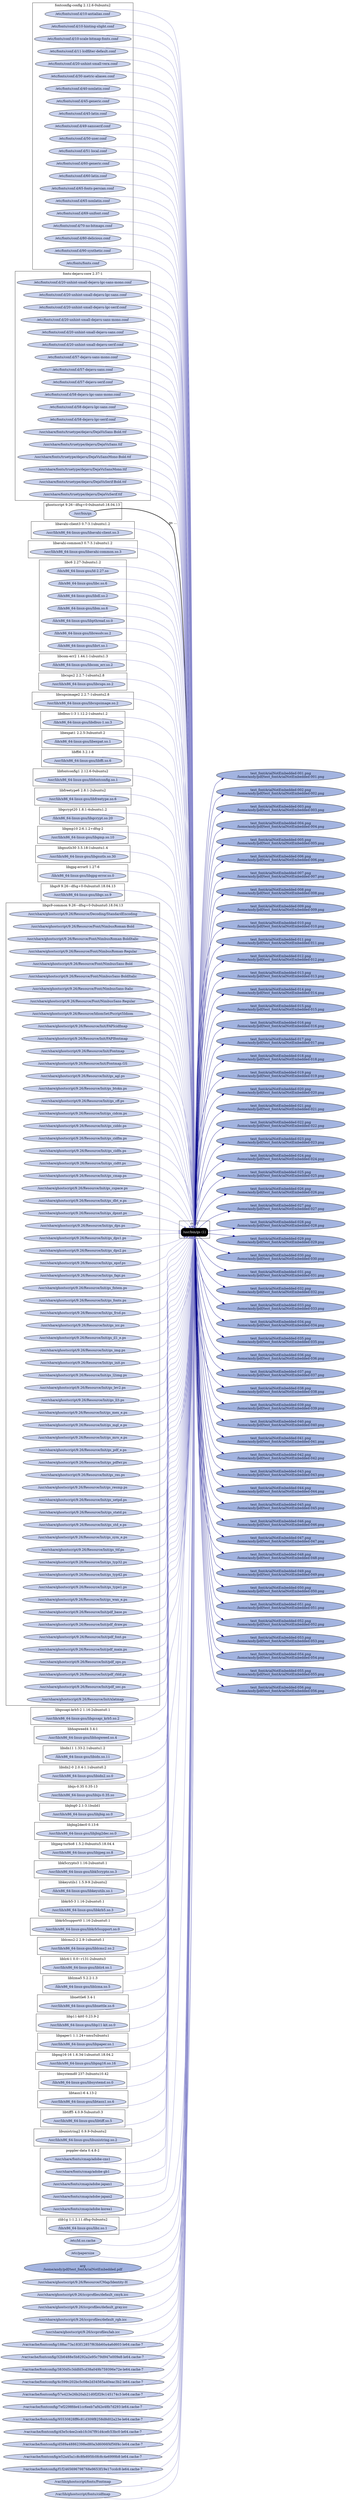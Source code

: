 digraph G {
    rankdir=LR;

    /* programs */
    node [shape=box fontcolor=white fillcolor=black style="filled,rounded"];
    subgraph cluster_run0 {
        label="run0";
        prog0 [label="/usr/bin/gs (1)"];
    }

    node [shape=ellipse fontcolor="#131C39" fillcolor="#C9D2ED"];

    /* system packages */
    subgraph cluster_pkg0 {
        label="fontconfig-config 2.12.6-0ubuntu2";
        "/etc/fonts/conf.d/10-antialias.conf";
        "/etc/fonts/conf.d/10-hinting-slight.conf";
        "/etc/fonts/conf.d/10-scale-bitmap-fonts.conf";
        "/etc/fonts/conf.d/11-lcdfilter-default.conf";
        "/etc/fonts/conf.d/20-unhint-small-vera.conf";
        "/etc/fonts/conf.d/30-metric-aliases.conf";
        "/etc/fonts/conf.d/40-nonlatin.conf";
        "/etc/fonts/conf.d/45-generic.conf";
        "/etc/fonts/conf.d/45-latin.conf";
        "/etc/fonts/conf.d/49-sansserif.conf";
        "/etc/fonts/conf.d/50-user.conf";
        "/etc/fonts/conf.d/51-local.conf";
        "/etc/fonts/conf.d/60-generic.conf";
        "/etc/fonts/conf.d/60-latin.conf";
        "/etc/fonts/conf.d/65-fonts-persian.conf";
        "/etc/fonts/conf.d/65-nonlatin.conf";
        "/etc/fonts/conf.d/69-unifont.conf";
        "/etc/fonts/conf.d/70-no-bitmaps.conf";
        "/etc/fonts/conf.d/80-delicious.conf";
        "/etc/fonts/conf.d/90-synthetic.conf";
        "/etc/fonts/fonts.conf";
    }
    subgraph cluster_pkg1 {
        label="fonts-dejavu-core 2.37-1";
        "/etc/fonts/conf.d/20-unhint-small-dejavu-lgc-sans-mono.conf";
        "/etc/fonts/conf.d/20-unhint-small-dejavu-lgc-sans.conf";
        "/etc/fonts/conf.d/20-unhint-small-dejavu-lgc-serif.conf";
        "/etc/fonts/conf.d/20-unhint-small-dejavu-sans-mono.conf";
        "/etc/fonts/conf.d/20-unhint-small-dejavu-sans.conf";
        "/etc/fonts/conf.d/20-unhint-small-dejavu-serif.conf";
        "/etc/fonts/conf.d/57-dejavu-sans-mono.conf";
        "/etc/fonts/conf.d/57-dejavu-sans.conf";
        "/etc/fonts/conf.d/57-dejavu-serif.conf";
        "/etc/fonts/conf.d/58-dejavu-lgc-sans-mono.conf";
        "/etc/fonts/conf.d/58-dejavu-lgc-sans.conf";
        "/etc/fonts/conf.d/58-dejavu-lgc-serif.conf";
        "/usr/share/fonts/truetype/dejavu/DejaVuSans-Bold.ttf";
        "/usr/share/fonts/truetype/dejavu/DejaVuSans.ttf";
        "/usr/share/fonts/truetype/dejavu/DejaVuSansMono-Bold.ttf";
        "/usr/share/fonts/truetype/dejavu/DejaVuSansMono.ttf";
        "/usr/share/fonts/truetype/dejavu/DejaVuSerif-Bold.ttf";
        "/usr/share/fonts/truetype/dejavu/DejaVuSerif.ttf";
    }
    subgraph cluster_pkg2 {
        label="ghostscript 9.26~dfsg+0-0ubuntu0.18.04.13";
        "/usr/bin/gs";
    }
    subgraph cluster_pkg3 {
        label="libavahi-client3 0.7-3.1ubuntu1.2";
        "/usr/lib/x86_64-linux-gnu/libavahi-client.so.3";
    }
    subgraph cluster_pkg4 {
        label="libavahi-common3 0.7-3.1ubuntu1.2";
        "/usr/lib/x86_64-linux-gnu/libavahi-common.so.3";
    }
    subgraph cluster_pkg5 {
        label="libc6 2.27-3ubuntu1.2";
        "/lib/x86_64-linux-gnu/ld-2.27.so";
        "/lib/x86_64-linux-gnu/libc.so.6";
        "/lib/x86_64-linux-gnu/libdl.so.2";
        "/lib/x86_64-linux-gnu/libm.so.6";
        "/lib/x86_64-linux-gnu/libpthread.so.0";
        "/lib/x86_64-linux-gnu/libresolv.so.2";
        "/lib/x86_64-linux-gnu/librt.so.1";
    }
    subgraph cluster_pkg6 {
        label="libcom-err2 1.44.1-1ubuntu1.3";
        "/lib/x86_64-linux-gnu/libcom_err.so.2";
    }
    subgraph cluster_pkg7 {
        label="libcups2 2.2.7-1ubuntu2.8";
        "/usr/lib/x86_64-linux-gnu/libcups.so.2";
    }
    subgraph cluster_pkg8 {
        label="libcupsimage2 2.2.7-1ubuntu2.8";
        "/usr/lib/x86_64-linux-gnu/libcupsimage.so.2";
    }
    subgraph cluster_pkg9 {
        label="libdbus-1-3 1.12.2-1ubuntu1.2";
        "/lib/x86_64-linux-gnu/libdbus-1.so.3";
    }
    subgraph cluster_pkg10 {
        label="libexpat1 2.2.5-3ubuntu0.2";
        "/lib/x86_64-linux-gnu/libexpat.so.1";
    }
    subgraph cluster_pkg11 {
        label="libffi6 3.2.1-8";
        "/usr/lib/x86_64-linux-gnu/libffi.so.6";
    }
    subgraph cluster_pkg12 {
        label="libfontconfig1 2.12.6-0ubuntu2";
        "/usr/lib/x86_64-linux-gnu/libfontconfig.so.1";
    }
    subgraph cluster_pkg13 {
        label="libfreetype6 2.8.1-2ubuntu2";
        "/usr/lib/x86_64-linux-gnu/libfreetype.so.6";
    }
    subgraph cluster_pkg14 {
        label="libgcrypt20 1.8.1-4ubuntu1.2";
        "/lib/x86_64-linux-gnu/libgcrypt.so.20";
    }
    subgraph cluster_pkg15 {
        label="libgmp10 2:6.1.2+dfsg-2";
        "/usr/lib/x86_64-linux-gnu/libgmp.so.10";
    }
    subgraph cluster_pkg16 {
        label="libgnutls30 3.5.18-1ubuntu1.4";
        "/usr/lib/x86_64-linux-gnu/libgnutls.so.30";
    }
    subgraph cluster_pkg17 {
        label="libgpg-error0 1.27-6";
        "/lib/x86_64-linux-gnu/libgpg-error.so.0";
    }
    subgraph cluster_pkg18 {
        label="libgs9 9.26~dfsg+0-0ubuntu0.18.04.13";
        "/usr/lib/x86_64-linux-gnu/libgs.so.9";
    }
    subgraph cluster_pkg19 {
        label="libgs9-common 9.26~dfsg+0-0ubuntu0.18.04.13";
        "/usr/share/ghostscript/9.26/Resource/Decoding/StandardEncoding";
        "/usr/share/ghostscript/9.26/Resource/Font/NimbusRoman-Bold";
        "/usr/share/ghostscript/9.26/Resource/Font/NimbusRoman-BoldItalic";
        "/usr/share/ghostscript/9.26/Resource/Font/NimbusRoman-Regular";
        "/usr/share/ghostscript/9.26/Resource/Font/NimbusSans-Bold";
        "/usr/share/ghostscript/9.26/Resource/Font/NimbusSans-BoldItalic";
        "/usr/share/ghostscript/9.26/Resource/Font/NimbusSans-Italic";
        "/usr/share/ghostscript/9.26/Resource/Font/NimbusSans-Regular";
        "/usr/share/ghostscript/9.26/Resource/IdiomSet/Pscript5Idiom";
        "/usr/share/ghostscript/9.26/Resource/Init/FAPIcidfmap";
        "/usr/share/ghostscript/9.26/Resource/Init/FAPIfontmap";
        "/usr/share/ghostscript/9.26/Resource/Init/Fontmap";
        "/usr/share/ghostscript/9.26/Resource/Init/Fontmap.GS";
        "/usr/share/ghostscript/9.26/Resource/Init/gs_agl.ps";
        "/usr/share/ghostscript/9.26/Resource/Init/gs_btokn.ps";
        "/usr/share/ghostscript/9.26/Resource/Init/gs_cff.ps";
        "/usr/share/ghostscript/9.26/Resource/Init/gs_cidcm.ps";
        "/usr/share/ghostscript/9.26/Resource/Init/gs_ciddc.ps";
        "/usr/share/ghostscript/9.26/Resource/Init/gs_cidfm.ps";
        "/usr/share/ghostscript/9.26/Resource/Init/gs_cidfn.ps";
        "/usr/share/ghostscript/9.26/Resource/Init/gs_cidtt.ps";
        "/usr/share/ghostscript/9.26/Resource/Init/gs_cmap.ps";
        "/usr/share/ghostscript/9.26/Resource/Init/gs_cspace.ps";
        "/usr/share/ghostscript/9.26/Resource/Init/gs_dbt_e.ps";
        "/usr/share/ghostscript/9.26/Resource/Init/gs_dpnxt.ps";
        "/usr/share/ghostscript/9.26/Resource/Init/gs_dps.ps";
        "/usr/share/ghostscript/9.26/Resource/Init/gs_dps1.ps";
        "/usr/share/ghostscript/9.26/Resource/Init/gs_dps2.ps";
        "/usr/share/ghostscript/9.26/Resource/Init/gs_epsf.ps";
        "/usr/share/ghostscript/9.26/Resource/Init/gs_fapi.ps";
        "/usr/share/ghostscript/9.26/Resource/Init/gs_fntem.ps";
        "/usr/share/ghostscript/9.26/Resource/Init/gs_fonts.ps";
        "/usr/share/ghostscript/9.26/Resource/Init/gs_frsd.ps";
        "/usr/share/ghostscript/9.26/Resource/Init/gs_icc.ps";
        "/usr/share/ghostscript/9.26/Resource/Init/gs_il1_e.ps";
        "/usr/share/ghostscript/9.26/Resource/Init/gs_img.ps";
        "/usr/share/ghostscript/9.26/Resource/Init/gs_init.ps";
        "/usr/share/ghostscript/9.26/Resource/Init/gs_l2img.ps";
        "/usr/share/ghostscript/9.26/Resource/Init/gs_lev2.ps";
        "/usr/share/ghostscript/9.26/Resource/Init/gs_ll3.ps";
        "/usr/share/ghostscript/9.26/Resource/Init/gs_mex_e.ps";
        "/usr/share/ghostscript/9.26/Resource/Init/gs_mgl_e.ps";
        "/usr/share/ghostscript/9.26/Resource/Init/gs_mro_e.ps";
        "/usr/share/ghostscript/9.26/Resource/Init/gs_pdf_e.ps";
        "/usr/share/ghostscript/9.26/Resource/Init/gs_pdfwr.ps";
        "/usr/share/ghostscript/9.26/Resource/Init/gs_res.ps";
        "/usr/share/ghostscript/9.26/Resource/Init/gs_resmp.ps";
        "/usr/share/ghostscript/9.26/Resource/Init/gs_setpd.ps";
        "/usr/share/ghostscript/9.26/Resource/Init/gs_statd.ps";
        "/usr/share/ghostscript/9.26/Resource/Init/gs_std_e.ps";
        "/usr/share/ghostscript/9.26/Resource/Init/gs_sym_e.ps";
        "/usr/share/ghostscript/9.26/Resource/Init/gs_ttf.ps";
        "/usr/share/ghostscript/9.26/Resource/Init/gs_typ32.ps";
        "/usr/share/ghostscript/9.26/Resource/Init/gs_typ42.ps";
        "/usr/share/ghostscript/9.26/Resource/Init/gs_type1.ps";
        "/usr/share/ghostscript/9.26/Resource/Init/gs_wan_e.ps";
        "/usr/share/ghostscript/9.26/Resource/Init/pdf_base.ps";
        "/usr/share/ghostscript/9.26/Resource/Init/pdf_draw.ps";
        "/usr/share/ghostscript/9.26/Resource/Init/pdf_font.ps";
        "/usr/share/ghostscript/9.26/Resource/Init/pdf_main.ps";
        "/usr/share/ghostscript/9.26/Resource/Init/pdf_ops.ps";
        "/usr/share/ghostscript/9.26/Resource/Init/pdf_rbld.ps";
        "/usr/share/ghostscript/9.26/Resource/Init/pdf_sec.ps";
        "/usr/share/ghostscript/9.26/Resource/Init/xlatmap";
    }
    subgraph cluster_pkg20 {
        label="libgssapi-krb5-2 1.16-2ubuntu0.1";
        "/usr/lib/x86_64-linux-gnu/libgssapi_krb5.so.2";
    }
    subgraph cluster_pkg21 {
        label="libhogweed4 3.4-1";
        "/usr/lib/x86_64-linux-gnu/libhogweed.so.4";
    }
    subgraph cluster_pkg22 {
        label="libidn11 1.33-2.1ubuntu1.2";
        "/lib/x86_64-linux-gnu/libidn.so.11";
    }
    subgraph cluster_pkg23 {
        label="libidn2-0 2.0.4-1.1ubuntu0.2";
        "/usr/lib/x86_64-linux-gnu/libidn2.so.0";
    }
    subgraph cluster_pkg24 {
        label="libijs-0.35 0.35-13";
        "/usr/lib/x86_64-linux-gnu/libijs-0.35.so";
    }
    subgraph cluster_pkg25 {
        label="libjbig0 2.1-3.1build1";
        "/usr/lib/x86_64-linux-gnu/libjbig.so.0";
    }
    subgraph cluster_pkg26 {
        label="libjbig2dec0 0.13-6";
        "/usr/lib/x86_64-linux-gnu/libjbig2dec.so.0";
    }
    subgraph cluster_pkg27 {
        label="libjpeg-turbo8 1.5.2-0ubuntu5.18.04.4";
        "/usr/lib/x86_64-linux-gnu/libjpeg.so.8";
    }
    subgraph cluster_pkg28 {
        label="libk5crypto3 1.16-2ubuntu0.1";
        "/usr/lib/x86_64-linux-gnu/libk5crypto.so.3";
    }
    subgraph cluster_pkg29 {
        label="libkeyutils1 1.5.9-9.2ubuntu2";
        "/lib/x86_64-linux-gnu/libkeyutils.so.1";
    }
    subgraph cluster_pkg30 {
        label="libkrb5-3 1.16-2ubuntu0.1";
        "/usr/lib/x86_64-linux-gnu/libkrb5.so.3";
    }
    subgraph cluster_pkg31 {
        label="libkrb5support0 1.16-2ubuntu0.1";
        "/usr/lib/x86_64-linux-gnu/libkrb5support.so.0";
    }
    subgraph cluster_pkg32 {
        label="liblcms2-2 2.9-1ubuntu0.1";
        "/usr/lib/x86_64-linux-gnu/liblcms2.so.2";
    }
    subgraph cluster_pkg33 {
        label="liblz4-1 0.0~r131-2ubuntu3";
        "/usr/lib/x86_64-linux-gnu/liblz4.so.1";
    }
    subgraph cluster_pkg34 {
        label="liblzma5 5.2.2-1.3";
        "/lib/x86_64-linux-gnu/liblzma.so.5";
    }
    subgraph cluster_pkg35 {
        label="libnettle6 3.4-1";
        "/usr/lib/x86_64-linux-gnu/libnettle.so.6";
    }
    subgraph cluster_pkg36 {
        label="libp11-kit0 0.23.9-2";
        "/usr/lib/x86_64-linux-gnu/libp11-kit.so.0";
    }
    subgraph cluster_pkg37 {
        label="libpaper1 1.1.24+nmu5ubuntu1";
        "/usr/lib/x86_64-linux-gnu/libpaper.so.1";
    }
    subgraph cluster_pkg38 {
        label="libpng16-16 1.6.34-1ubuntu0.18.04.2";
        "/usr/lib/x86_64-linux-gnu/libpng16.so.16";
    }
    subgraph cluster_pkg39 {
        label="libsystemd0 237-3ubuntu10.42";
        "/lib/x86_64-linux-gnu/libsystemd.so.0";
    }
    subgraph cluster_pkg40 {
        label="libtasn1-6 4.13-2";
        "/usr/lib/x86_64-linux-gnu/libtasn1.so.6";
    }
    subgraph cluster_pkg41 {
        label="libtiff5 4.0.9-5ubuntu0.3";
        "/usr/lib/x86_64-linux-gnu/libtiff.so.5";
    }
    subgraph cluster_pkg42 {
        label="libunistring2 0.9.9-0ubuntu2";
        "/usr/lib/x86_64-linux-gnu/libunistring.so.2";
    }
    subgraph cluster_pkg43 {
        label="poppler-data 0.4.8-2";
        "/usr/share/fonts/cmap/adobe-cns1";
        "/usr/share/fonts/cmap/adobe-gb1";
        "/usr/share/fonts/cmap/adobe-japan1";
        "/usr/share/fonts/cmap/adobe-japan2";
        "/usr/share/fonts/cmap/adobe-korea1";
    }
    subgraph cluster_pkg44 {
        label="zlib1g 1:1.2.11.dfsg-0ubuntu2";
        "/lib/x86_64-linux-gnu/libz.so.1";
    }

    /* other files */
    "/etc/ld.so.cache";
    "/etc/papersize";
    "/home/andy/pdf/test_fontArialNotEmbedded-001.png" [fillcolor="#A3B4E0", label="test_fontArialNotEmbedded-001.png\n/home/andy/pdf/test_fontArialNotEmbedded-001.png"];
    "/home/andy/pdf/test_fontArialNotEmbedded-002.png" [fillcolor="#A3B4E0", label="test_fontArialNotEmbedded-002.png\n/home/andy/pdf/test_fontArialNotEmbedded-002.png"];
    "/home/andy/pdf/test_fontArialNotEmbedded-003.png" [fillcolor="#A3B4E0", label="test_fontArialNotEmbedded-003.png\n/home/andy/pdf/test_fontArialNotEmbedded-003.png"];
    "/home/andy/pdf/test_fontArialNotEmbedded-004.png" [fillcolor="#A3B4E0", label="test_fontArialNotEmbedded-004.png\n/home/andy/pdf/test_fontArialNotEmbedded-004.png"];
    "/home/andy/pdf/test_fontArialNotEmbedded-005.png" [fillcolor="#A3B4E0", label="test_fontArialNotEmbedded-005.png\n/home/andy/pdf/test_fontArialNotEmbedded-005.png"];
    "/home/andy/pdf/test_fontArialNotEmbedded-006.png" [fillcolor="#A3B4E0", label="test_fontArialNotEmbedded-006.png\n/home/andy/pdf/test_fontArialNotEmbedded-006.png"];
    "/home/andy/pdf/test_fontArialNotEmbedded-007.png" [fillcolor="#A3B4E0", label="test_fontArialNotEmbedded-007.png\n/home/andy/pdf/test_fontArialNotEmbedded-007.png"];
    "/home/andy/pdf/test_fontArialNotEmbedded-008.png" [fillcolor="#A3B4E0", label="test_fontArialNotEmbedded-008.png\n/home/andy/pdf/test_fontArialNotEmbedded-008.png"];
    "/home/andy/pdf/test_fontArialNotEmbedded-009.png" [fillcolor="#A3B4E0", label="test_fontArialNotEmbedded-009.png\n/home/andy/pdf/test_fontArialNotEmbedded-009.png"];
    "/home/andy/pdf/test_fontArialNotEmbedded-010.png" [fillcolor="#A3B4E0", label="test_fontArialNotEmbedded-010.png\n/home/andy/pdf/test_fontArialNotEmbedded-010.png"];
    "/home/andy/pdf/test_fontArialNotEmbedded-011.png" [fillcolor="#A3B4E0", label="test_fontArialNotEmbedded-011.png\n/home/andy/pdf/test_fontArialNotEmbedded-011.png"];
    "/home/andy/pdf/test_fontArialNotEmbedded-012.png" [fillcolor="#A3B4E0", label="test_fontArialNotEmbedded-012.png\n/home/andy/pdf/test_fontArialNotEmbedded-012.png"];
    "/home/andy/pdf/test_fontArialNotEmbedded-013.png" [fillcolor="#A3B4E0", label="test_fontArialNotEmbedded-013.png\n/home/andy/pdf/test_fontArialNotEmbedded-013.png"];
    "/home/andy/pdf/test_fontArialNotEmbedded-014.png" [fillcolor="#A3B4E0", label="test_fontArialNotEmbedded-014.png\n/home/andy/pdf/test_fontArialNotEmbedded-014.png"];
    "/home/andy/pdf/test_fontArialNotEmbedded-015.png" [fillcolor="#A3B4E0", label="test_fontArialNotEmbedded-015.png\n/home/andy/pdf/test_fontArialNotEmbedded-015.png"];
    "/home/andy/pdf/test_fontArialNotEmbedded-016.png" [fillcolor="#A3B4E0", label="test_fontArialNotEmbedded-016.png\n/home/andy/pdf/test_fontArialNotEmbedded-016.png"];
    "/home/andy/pdf/test_fontArialNotEmbedded-017.png" [fillcolor="#A3B4E0", label="test_fontArialNotEmbedded-017.png\n/home/andy/pdf/test_fontArialNotEmbedded-017.png"];
    "/home/andy/pdf/test_fontArialNotEmbedded-018.png" [fillcolor="#A3B4E0", label="test_fontArialNotEmbedded-018.png\n/home/andy/pdf/test_fontArialNotEmbedded-018.png"];
    "/home/andy/pdf/test_fontArialNotEmbedded-019.png" [fillcolor="#A3B4E0", label="test_fontArialNotEmbedded-019.png\n/home/andy/pdf/test_fontArialNotEmbedded-019.png"];
    "/home/andy/pdf/test_fontArialNotEmbedded-020.png" [fillcolor="#A3B4E0", label="test_fontArialNotEmbedded-020.png\n/home/andy/pdf/test_fontArialNotEmbedded-020.png"];
    "/home/andy/pdf/test_fontArialNotEmbedded-021.png" [fillcolor="#A3B4E0", label="test_fontArialNotEmbedded-021.png\n/home/andy/pdf/test_fontArialNotEmbedded-021.png"];
    "/home/andy/pdf/test_fontArialNotEmbedded-022.png" [fillcolor="#A3B4E0", label="test_fontArialNotEmbedded-022.png\n/home/andy/pdf/test_fontArialNotEmbedded-022.png"];
    "/home/andy/pdf/test_fontArialNotEmbedded-023.png" [fillcolor="#A3B4E0", label="test_fontArialNotEmbedded-023.png\n/home/andy/pdf/test_fontArialNotEmbedded-023.png"];
    "/home/andy/pdf/test_fontArialNotEmbedded-024.png" [fillcolor="#A3B4E0", label="test_fontArialNotEmbedded-024.png\n/home/andy/pdf/test_fontArialNotEmbedded-024.png"];
    "/home/andy/pdf/test_fontArialNotEmbedded-025.png" [fillcolor="#A3B4E0", label="test_fontArialNotEmbedded-025.png\n/home/andy/pdf/test_fontArialNotEmbedded-025.png"];
    "/home/andy/pdf/test_fontArialNotEmbedded-026.png" [fillcolor="#A3B4E0", label="test_fontArialNotEmbedded-026.png\n/home/andy/pdf/test_fontArialNotEmbedded-026.png"];
    "/home/andy/pdf/test_fontArialNotEmbedded-027.png" [fillcolor="#A3B4E0", label="test_fontArialNotEmbedded-027.png\n/home/andy/pdf/test_fontArialNotEmbedded-027.png"];
    "/home/andy/pdf/test_fontArialNotEmbedded-028.png" [fillcolor="#A3B4E0", label="test_fontArialNotEmbedded-028.png\n/home/andy/pdf/test_fontArialNotEmbedded-028.png"];
    "/home/andy/pdf/test_fontArialNotEmbedded-029.png" [fillcolor="#A3B4E0", label="test_fontArialNotEmbedded-029.png\n/home/andy/pdf/test_fontArialNotEmbedded-029.png"];
    "/home/andy/pdf/test_fontArialNotEmbedded-030.png" [fillcolor="#A3B4E0", label="test_fontArialNotEmbedded-030.png\n/home/andy/pdf/test_fontArialNotEmbedded-030.png"];
    "/home/andy/pdf/test_fontArialNotEmbedded-031.png" [fillcolor="#A3B4E0", label="test_fontArialNotEmbedded-031.png\n/home/andy/pdf/test_fontArialNotEmbedded-031.png"];
    "/home/andy/pdf/test_fontArialNotEmbedded-032.png" [fillcolor="#A3B4E0", label="test_fontArialNotEmbedded-032.png\n/home/andy/pdf/test_fontArialNotEmbedded-032.png"];
    "/home/andy/pdf/test_fontArialNotEmbedded-033.png" [fillcolor="#A3B4E0", label="test_fontArialNotEmbedded-033.png\n/home/andy/pdf/test_fontArialNotEmbedded-033.png"];
    "/home/andy/pdf/test_fontArialNotEmbedded-034.png" [fillcolor="#A3B4E0", label="test_fontArialNotEmbedded-034.png\n/home/andy/pdf/test_fontArialNotEmbedded-034.png"];
    "/home/andy/pdf/test_fontArialNotEmbedded-035.png" [fillcolor="#A3B4E0", label="test_fontArialNotEmbedded-035.png\n/home/andy/pdf/test_fontArialNotEmbedded-035.png"];
    "/home/andy/pdf/test_fontArialNotEmbedded-036.png" [fillcolor="#A3B4E0", label="test_fontArialNotEmbedded-036.png\n/home/andy/pdf/test_fontArialNotEmbedded-036.png"];
    "/home/andy/pdf/test_fontArialNotEmbedded-037.png" [fillcolor="#A3B4E0", label="test_fontArialNotEmbedded-037.png\n/home/andy/pdf/test_fontArialNotEmbedded-037.png"];
    "/home/andy/pdf/test_fontArialNotEmbedded-038.png" [fillcolor="#A3B4E0", label="test_fontArialNotEmbedded-038.png\n/home/andy/pdf/test_fontArialNotEmbedded-038.png"];
    "/home/andy/pdf/test_fontArialNotEmbedded-039.png" [fillcolor="#A3B4E0", label="test_fontArialNotEmbedded-039.png\n/home/andy/pdf/test_fontArialNotEmbedded-039.png"];
    "/home/andy/pdf/test_fontArialNotEmbedded-040.png" [fillcolor="#A3B4E0", label="test_fontArialNotEmbedded-040.png\n/home/andy/pdf/test_fontArialNotEmbedded-040.png"];
    "/home/andy/pdf/test_fontArialNotEmbedded-041.png" [fillcolor="#A3B4E0", label="test_fontArialNotEmbedded-041.png\n/home/andy/pdf/test_fontArialNotEmbedded-041.png"];
    "/home/andy/pdf/test_fontArialNotEmbedded-042.png" [fillcolor="#A3B4E0", label="test_fontArialNotEmbedded-042.png\n/home/andy/pdf/test_fontArialNotEmbedded-042.png"];
    "/home/andy/pdf/test_fontArialNotEmbedded-043.png" [fillcolor="#A3B4E0", label="test_fontArialNotEmbedded-043.png\n/home/andy/pdf/test_fontArialNotEmbedded-043.png"];
    "/home/andy/pdf/test_fontArialNotEmbedded-044.png" [fillcolor="#A3B4E0", label="test_fontArialNotEmbedded-044.png\n/home/andy/pdf/test_fontArialNotEmbedded-044.png"];
    "/home/andy/pdf/test_fontArialNotEmbedded-045.png" [fillcolor="#A3B4E0", label="test_fontArialNotEmbedded-045.png\n/home/andy/pdf/test_fontArialNotEmbedded-045.png"];
    "/home/andy/pdf/test_fontArialNotEmbedded-046.png" [fillcolor="#A3B4E0", label="test_fontArialNotEmbedded-046.png\n/home/andy/pdf/test_fontArialNotEmbedded-046.png"];
    "/home/andy/pdf/test_fontArialNotEmbedded-047.png" [fillcolor="#A3B4E0", label="test_fontArialNotEmbedded-047.png\n/home/andy/pdf/test_fontArialNotEmbedded-047.png"];
    "/home/andy/pdf/test_fontArialNotEmbedded-048.png" [fillcolor="#A3B4E0", label="test_fontArialNotEmbedded-048.png\n/home/andy/pdf/test_fontArialNotEmbedded-048.png"];
    "/home/andy/pdf/test_fontArialNotEmbedded-049.png" [fillcolor="#A3B4E0", label="test_fontArialNotEmbedded-049.png\n/home/andy/pdf/test_fontArialNotEmbedded-049.png"];
    "/home/andy/pdf/test_fontArialNotEmbedded-050.png" [fillcolor="#A3B4E0", label="test_fontArialNotEmbedded-050.png\n/home/andy/pdf/test_fontArialNotEmbedded-050.png"];
    "/home/andy/pdf/test_fontArialNotEmbedded-051.png" [fillcolor="#A3B4E0", label="test_fontArialNotEmbedded-051.png\n/home/andy/pdf/test_fontArialNotEmbedded-051.png"];
    "/home/andy/pdf/test_fontArialNotEmbedded-052.png" [fillcolor="#A3B4E0", label="test_fontArialNotEmbedded-052.png\n/home/andy/pdf/test_fontArialNotEmbedded-052.png"];
    "/home/andy/pdf/test_fontArialNotEmbedded-053.png" [fillcolor="#A3B4E0", label="test_fontArialNotEmbedded-053.png\n/home/andy/pdf/test_fontArialNotEmbedded-053.png"];
    "/home/andy/pdf/test_fontArialNotEmbedded-054.png" [fillcolor="#A3B4E0", label="test_fontArialNotEmbedded-054.png\n/home/andy/pdf/test_fontArialNotEmbedded-054.png"];
    "/home/andy/pdf/test_fontArialNotEmbedded-055.png" [fillcolor="#A3B4E0", label="test_fontArialNotEmbedded-055.png\n/home/andy/pdf/test_fontArialNotEmbedded-055.png"];
    "/home/andy/pdf/test_fontArialNotEmbedded-056.png" [fillcolor="#A3B4E0", label="test_fontArialNotEmbedded-056.png\n/home/andy/pdf/test_fontArialNotEmbedded-056.png"];
    "/home/andy/pdf/test_fontArialNotEmbedded.pdf" [fillcolor="#A3B4E0", label="arg\n/home/andy/pdf/test_fontArialNotEmbedded.pdf"];
    "/usr/share/ghostscript/9.26/Resource/CMap/Identity-H";
    "/usr/share/ghostscript/9.26/iccprofiles/default_cmyk.icc";
    "/usr/share/ghostscript/9.26/iccprofiles/default_gray.icc";
    "/usr/share/ghostscript/9.26/iccprofiles/default_rgb.icc";
    "/usr/share/ghostscript/9.26/iccprofiles/lab.icc";
    "/var/cache/fontconfig/188ac73a183f12857f63bb60a4a6d603-le64.cache-7";
    "/var/cache/fontconfig/32b6488e5b8292a2e95c79d947e009e8-le64.cache-7";
    "/var/cache/fontconfig/3830d5c3ddfd5cd38a049b759396e72e-le64.cache-7";
    "/var/cache/fontconfig/4c599c202bc5c08e2d34565a40eac3b2-le64.cache-7";
    "/var/cache/fontconfig/57e423e26b20ab21d0f2f29c145174c3-le64.cache-7";
    "/var/cache/fontconfig/7ef2298fde41cc6eeb7af42e48b7d293-le64.cache-7";
    "/var/cache/fontconfig/95530828ff6c81d309f8258d8d02a23e-le64.cache-7";
    "/var/cache/fontconfig/d3e5c4ee2ceb1fc347f91d4cefc53bc0-le64.cache-7";
    "/var/cache/fontconfig/d589a48862398ed80a3d6066f4f56f4c-le64.cache-7";
    "/var/cache/fontconfig/e52a45a1c8c8fe895fc0fc8c4e6999b8-le64.cache-7";
    "/var/cache/fontconfig/f1f2465696798768e9653f19e17ccdc8-le64.cache-7";
    "/var/lib/ghostscript/fonts/Fontmap";
    "/var/lib/ghostscript/fonts/cidfmap";

    "/usr/bin/gs" -> prog0 [style=bold, label="gs ..."];
    "/lib/x86_64-linux-gnu/ld-2.27.so" -> prog0 [color="#8888CC"];
    "/etc/ld.so.cache" -> prog0 [color="#8888CC"];
    "/usr/lib/x86_64-linux-gnu/libgs.so.9" -> prog0 [color="#8888CC"];
    "/lib/x86_64-linux-gnu/libc.so.6" -> prog0 [color="#8888CC"];
    "/usr/lib/x86_64-linux-gnu/libtiff.so.5" -> prog0 [color="#8888CC"];
    "/usr/lib/x86_64-linux-gnu/libcupsimage.so.2" -> prog0 [color="#8888CC"];
    "/usr/lib/x86_64-linux-gnu/libcups.so.2" -> prog0 [color="#8888CC"];
    "/usr/lib/x86_64-linux-gnu/libijs-0.35.so" -> prog0 [color="#8888CC"];
    "/usr/lib/x86_64-linux-gnu/libpng16.so.16" -> prog0 [color="#8888CC"];
    "/usr/lib/x86_64-linux-gnu/libjbig2dec.so.0" -> prog0 [color="#8888CC"];
    "/usr/lib/x86_64-linux-gnu/libjpeg.so.8" -> prog0 [color="#8888CC"];
    "/lib/x86_64-linux-gnu/libz.so.1" -> prog0 [color="#8888CC"];
    "/usr/lib/x86_64-linux-gnu/liblcms2.so.2" -> prog0 [color="#8888CC"];
    "/lib/x86_64-linux-gnu/libm.so.6" -> prog0 [color="#8888CC"];
    "/lib/x86_64-linux-gnu/libdl.so.2" -> prog0 [color="#8888CC"];
    "/lib/x86_64-linux-gnu/libidn.so.11" -> prog0 [color="#8888CC"];
    "/usr/lib/x86_64-linux-gnu/libpaper.so.1" -> prog0 [color="#8888CC"];
    "/usr/lib/x86_64-linux-gnu/libfontconfig.so.1" -> prog0 [color="#8888CC"];
    "/usr/lib/x86_64-linux-gnu/libfreetype.so.6" -> prog0 [color="#8888CC"];
    "/lib/x86_64-linux-gnu/libpthread.so.0" -> prog0 [color="#8888CC"];
    "/lib/x86_64-linux-gnu/liblzma.so.5" -> prog0 [color="#8888CC"];
    "/usr/lib/x86_64-linux-gnu/libjbig.so.0" -> prog0 [color="#8888CC"];
    "/usr/lib/x86_64-linux-gnu/libgssapi_krb5.so.2" -> prog0 [color="#8888CC"];
    "/usr/lib/x86_64-linux-gnu/libgnutls.so.30" -> prog0 [color="#8888CC"];
    "/usr/lib/x86_64-linux-gnu/libavahi-common.so.3" -> prog0 [color="#8888CC"];
    "/usr/lib/x86_64-linux-gnu/libavahi-client.so.3" -> prog0 [color="#8888CC"];
    "/lib/x86_64-linux-gnu/libexpat.so.1" -> prog0 [color="#8888CC"];
    "/usr/lib/x86_64-linux-gnu/libkrb5.so.3" -> prog0 [color="#8888CC"];
    "/usr/lib/x86_64-linux-gnu/libk5crypto.so.3" -> prog0 [color="#8888CC"];
    "/lib/x86_64-linux-gnu/libcom_err.so.2" -> prog0 [color="#8888CC"];
    "/usr/lib/x86_64-linux-gnu/libkrb5support.so.0" -> prog0 [color="#8888CC"];
    "/usr/lib/x86_64-linux-gnu/libp11-kit.so.0" -> prog0 [color="#8888CC"];
    "/usr/lib/x86_64-linux-gnu/libidn2.so.0" -> prog0 [color="#8888CC"];
    "/usr/lib/x86_64-linux-gnu/libunistring.so.2" -> prog0 [color="#8888CC"];
    "/usr/lib/x86_64-linux-gnu/libtasn1.so.6" -> prog0 [color="#8888CC"];
    "/usr/lib/x86_64-linux-gnu/libnettle.so.6" -> prog0 [color="#8888CC"];
    "/usr/lib/x86_64-linux-gnu/libhogweed.so.4" -> prog0 [color="#8888CC"];
    "/usr/lib/x86_64-linux-gnu/libgmp.so.10" -> prog0 [color="#8888CC"];
    "/lib/x86_64-linux-gnu/libdbus-1.so.3" -> prog0 [color="#8888CC"];
    "/lib/x86_64-linux-gnu/libkeyutils.so.1" -> prog0 [color="#8888CC"];
    "/lib/x86_64-linux-gnu/libresolv.so.2" -> prog0 [color="#8888CC"];
    "/usr/lib/x86_64-linux-gnu/libffi.so.6" -> prog0 [color="#8888CC"];
    "/lib/x86_64-linux-gnu/libsystemd.so.0" -> prog0 [color="#8888CC"];
    "/lib/x86_64-linux-gnu/librt.so.1" -> prog0 [color="#8888CC"];
    "/usr/lib/x86_64-linux-gnu/liblz4.so.1" -> prog0 [color="#8888CC"];
    "/lib/x86_64-linux-gnu/libgcrypt.so.20" -> prog0 [color="#8888CC"];
    "/lib/x86_64-linux-gnu/libgpg-error.so.0" -> prog0 [color="#8888CC"];
    "/usr/share/ghostscript/9.26/Resource/Init/gs_init.ps" -> prog0 [color="#8888CC"];
    "/usr/share/ghostscript/9.26/Resource/Init/gs_std_e.ps" -> prog0 [color="#8888CC"];
    "/usr/share/ghostscript/9.26/Resource/Init/gs_il1_e.ps" -> prog0 [color="#8888CC"];
    "/usr/share/ghostscript/9.26/Resource/Init/gs_statd.ps" -> prog0 [color="#8888CC"];
    "/usr/share/ghostscript/9.26/Resource/Init/gs_fonts.ps" -> prog0 [color="#8888CC"];
    "/usr/share/ghostscript/9.26/Resource/Init/gs_cspace.ps" -> prog0 [color="#8888CC"];
    "/usr/share/ghostscript/9.26/Resource/Init/gs_img.ps" -> prog0 [color="#8888CC"];
    "/usr/share/ghostscript/9.26/Resource/Init/gs_btokn.ps" -> prog0 [color="#8888CC"];
    "/usr/share/ghostscript/9.26/Resource/Init/gs_dps1.ps" -> prog0 [color="#8888CC"];
    "/usr/share/ghostscript/9.26/Resource/Init/gs_dps2.ps" -> prog0 [color="#8888CC"];
    "/usr/share/ghostscript/9.26/Resource/Init/gs_agl.ps" -> prog0 [color="#8888CC"];
    "/usr/share/ghostscript/9.26/Resource/Init/gs_type1.ps" -> prog0 [color="#8888CC"];
    "/usr/share/ghostscript/9.26/Resource/Init/gs_lev2.ps" -> prog0 [color="#8888CC"];
    "/usr/share/ghostscript/9.26/Resource/Init/gs_res.ps" -> prog0 [color="#8888CC"];
    "/usr/share/ghostscript/9.26/Resource/Init/gs_resmp.ps" -> prog0 [color="#8888CC"];
    "/usr/share/ghostscript/9.26/Resource/Init/gs_typ42.ps" -> prog0 [color="#8888CC"];
    "/usr/share/ghostscript/9.26/Resource/Init/gs_cidfn.ps" -> prog0 [color="#8888CC"];
    "/usr/share/ghostscript/9.26/Resource/Init/gs_ciddc.ps" -> prog0 [color="#8888CC"];
    "/usr/share/ghostscript/9.26/Resource/Init/gs_cidcm.ps" -> prog0 [color="#8888CC"];
    "/usr/share/ghostscript/9.26/Resource/Init/gs_fntem.ps" -> prog0 [color="#8888CC"];
    "/usr/share/ghostscript/9.26/Resource/Init/xlatmap" -> prog0 [color="#8888CC"];
    "/usr/share/ghostscript/9.26/Resource/Init/gs_sym_e.ps" -> prog0 [color="#8888CC"];
    "/usr/share/ghostscript/9.26/Resource/Init/gs_dbt_e.ps" -> prog0 [color="#8888CC"];
    "/usr/share/ghostscript/9.26/Resource/Init/gs_cidtt.ps" -> prog0 [color="#8888CC"];
    "/usr/share/ghostscript/9.26/Resource/Init/gs_cidfm.ps" -> prog0 [color="#8888CC"];
    "/var/lib/ghostscript/fonts/cidfmap" -> prog0 [color="#8888CC"];
    "/usr/share/ghostscript/9.26/Resource/Init/gs_cmap.ps" -> prog0 [color="#8888CC"];
    "/usr/share/ghostscript/9.26/Resource/Init/gs_setpd.ps" -> prog0 [color="#8888CC"];
    "/usr/share/ghostscript/9.26/Resource/Init/gs_fapi.ps" -> prog0 [color="#8888CC"];
    "/usr/share/ghostscript/9.26/Resource/Init/FAPIfontmap" -> prog0 [color="#8888CC"];
    "/usr/share/ghostscript/9.26/Resource/Init/FAPIcidfmap" -> prog0 [color="#8888CC"];
    "/usr/share/ghostscript/9.26/Resource/Init/gs_typ32.ps" -> prog0 [color="#8888CC"];
    "/usr/share/ghostscript/9.26/Resource/Init/gs_frsd.ps" -> prog0 [color="#8888CC"];
    "/usr/share/ghostscript/9.26/Resource/Init/gs_ll3.ps" -> prog0 [color="#8888CC"];
    "/usr/share/ghostscript/9.26/Resource/IdiomSet/Pscript5Idiom" -> prog0 [color="#8888CC"];
    "/usr/share/ghostscript/9.26/Resource/Init/gs_icc.ps" -> prog0 [color="#8888CC"];
    "/usr/share/ghostscript/9.26/Resource/Init/gs_mex_e.ps" -> prog0 [color="#8888CC"];
    "/usr/share/ghostscript/9.26/Resource/Init/gs_mro_e.ps" -> prog0 [color="#8888CC"];
    "/usr/share/ghostscript/9.26/Resource/Init/gs_pdf_e.ps" -> prog0 [color="#8888CC"];
    "/usr/share/ghostscript/9.26/Resource/Init/gs_wan_e.ps" -> prog0 [color="#8888CC"];
    "/usr/share/ghostscript/9.26/Resource/Init/pdf_ops.ps" -> prog0 [color="#8888CC"];
    "/usr/share/ghostscript/9.26/Resource/Init/gs_l2img.ps" -> prog0 [color="#8888CC"];
    "/usr/share/ghostscript/9.26/Resource/Init/pdf_rbld.ps" -> prog0 [color="#8888CC"];
    "/usr/share/ghostscript/9.26/Resource/Init/pdf_base.ps" -> prog0 [color="#8888CC"];
    "/usr/share/ghostscript/9.26/Resource/Init/pdf_draw.ps" -> prog0 [color="#8888CC"];
    "/usr/share/ghostscript/9.26/Resource/Init/pdf_font.ps" -> prog0 [color="#8888CC"];
    "/usr/share/ghostscript/9.26/Resource/Init/pdf_main.ps" -> prog0 [color="#8888CC"];
    "/usr/share/ghostscript/9.26/Resource/Init/pdf_sec.ps" -> prog0 [color="#8888CC"];
    "/usr/share/ghostscript/9.26/Resource/Init/gs_cff.ps" -> prog0 [color="#8888CC"];
    "/usr/share/ghostscript/9.26/Resource/Init/gs_mgl_e.ps" -> prog0 [color="#8888CC"];
    "/usr/share/ghostscript/9.26/Resource/Init/gs_ttf.ps" -> prog0 [color="#8888CC"];
    "/usr/share/ghostscript/9.26/Resource/Init/gs_dps.ps" -> prog0 [color="#8888CC"];
    "/usr/share/ghostscript/9.26/Resource/Init/gs_dpnxt.ps" -> prog0 [color="#8888CC"];
    "/usr/share/ghostscript/9.26/Resource/Init/gs_epsf.ps" -> prog0 [color="#8888CC"];
    "/usr/share/ghostscript/9.26/Resource/Init/gs_pdfwr.ps" -> prog0 [color="#8888CC"];
    "/usr/share/ghostscript/9.26/Resource/Init/Fontmap" -> prog0 [color="#8888CC"];
    "/usr/share/ghostscript/9.26/Resource/Init/Fontmap.GS" -> prog0 [color="#8888CC"];
    "/var/lib/ghostscript/fonts/Fontmap" -> prog0 [color="#8888CC"];
    "/etc/papersize" -> prog0 [color="#8888CC"];
    "/usr/share/ghostscript/9.26/iccprofiles/default_gray.icc" -> prog0 [color="#8888CC"];
    "/usr/share/ghostscript/9.26/iccprofiles/default_rgb.icc" -> prog0 [color="#8888CC"];
    "/usr/share/ghostscript/9.26/iccprofiles/default_cmyk.icc" -> prog0 [color="#8888CC"];
    "/usr/share/ghostscript/9.26/iccprofiles/lab.icc" -> prog0 [color="#8888CC"];
    "/home/andy/pdf/test_fontArialNotEmbedded.pdf" -> prog0 [color="#8888CC"];
    "/etc/fonts/fonts.conf" -> prog0 [color="#8888CC"];
    "/etc/fonts/conf.d/10-antialias.conf" -> prog0 [color="#8888CC"];
    "/etc/fonts/conf.d/10-hinting-slight.conf" -> prog0 [color="#8888CC"];
    "/etc/fonts/conf.d/10-scale-bitmap-fonts.conf" -> prog0 [color="#8888CC"];
    "/etc/fonts/conf.d/11-lcdfilter-default.conf" -> prog0 [color="#8888CC"];
    "/etc/fonts/conf.d/20-unhint-small-dejavu-lgc-sans-mono.conf" -> prog0 [color="#8888CC"];
    "/etc/fonts/conf.d/20-unhint-small-dejavu-lgc-sans.conf" -> prog0 [color="#8888CC"];
    "/etc/fonts/conf.d/20-unhint-small-dejavu-lgc-serif.conf" -> prog0 [color="#8888CC"];
    "/etc/fonts/conf.d/20-unhint-small-dejavu-sans-mono.conf" -> prog0 [color="#8888CC"];
    "/etc/fonts/conf.d/20-unhint-small-dejavu-sans.conf" -> prog0 [color="#8888CC"];
    "/etc/fonts/conf.d/20-unhint-small-dejavu-serif.conf" -> prog0 [color="#8888CC"];
    "/etc/fonts/conf.d/20-unhint-small-vera.conf" -> prog0 [color="#8888CC"];
    "/etc/fonts/conf.d/30-metric-aliases.conf" -> prog0 [color="#8888CC"];
    "/etc/fonts/conf.d/40-nonlatin.conf" -> prog0 [color="#8888CC"];
    "/etc/fonts/conf.d/45-generic.conf" -> prog0 [color="#8888CC"];
    "/etc/fonts/conf.d/45-latin.conf" -> prog0 [color="#8888CC"];
    "/etc/fonts/conf.d/49-sansserif.conf" -> prog0 [color="#8888CC"];
    "/etc/fonts/conf.d/50-user.conf" -> prog0 [color="#8888CC"];
    "/etc/fonts/conf.d/51-local.conf" -> prog0 [color="#8888CC"];
    "/etc/fonts/conf.d/57-dejavu-sans-mono.conf" -> prog0 [color="#8888CC"];
    "/etc/fonts/conf.d/57-dejavu-sans.conf" -> prog0 [color="#8888CC"];
    "/etc/fonts/conf.d/57-dejavu-serif.conf" -> prog0 [color="#8888CC"];
    "/etc/fonts/conf.d/58-dejavu-lgc-sans-mono.conf" -> prog0 [color="#8888CC"];
    "/etc/fonts/conf.d/58-dejavu-lgc-sans.conf" -> prog0 [color="#8888CC"];
    "/etc/fonts/conf.d/58-dejavu-lgc-serif.conf" -> prog0 [color="#8888CC"];
    "/etc/fonts/conf.d/60-generic.conf" -> prog0 [color="#8888CC"];
    "/etc/fonts/conf.d/60-latin.conf" -> prog0 [color="#8888CC"];
    "/etc/fonts/conf.d/65-fonts-persian.conf" -> prog0 [color="#8888CC"];
    "/etc/fonts/conf.d/65-nonlatin.conf" -> prog0 [color="#8888CC"];
    "/etc/fonts/conf.d/69-unifont.conf" -> prog0 [color="#8888CC"];
    "/etc/fonts/conf.d/70-no-bitmaps.conf" -> prog0 [color="#8888CC"];
    "/etc/fonts/conf.d/80-delicious.conf" -> prog0 [color="#8888CC"];
    "/etc/fonts/conf.d/90-synthetic.conf" -> prog0 [color="#8888CC"];
    "/var/cache/fontconfig/3830d5c3ddfd5cd38a049b759396e72e-le64.cache-7" -> prog0 [color="#8888CC"];
    "/var/cache/fontconfig/4c599c202bc5c08e2d34565a40eac3b2-le64.cache-7" -> prog0 [color="#8888CC"];
    "/var/cache/fontconfig/32b6488e5b8292a2e95c79d947e009e8-le64.cache-7" -> prog0 [color="#8888CC"];
    "/var/cache/fontconfig/57e423e26b20ab21d0f2f29c145174c3-le64.cache-7" -> prog0 [color="#8888CC"];
    "/var/cache/fontconfig/7ef2298fde41cc6eeb7af42e48b7d293-le64.cache-7" -> prog0 [color="#8888CC"];
    "/usr/share/fonts/cmap/adobe-cns1" -> prog0 [color="#8888CC"];
    "/var/cache/fontconfig/f1f2465696798768e9653f19e17ccdc8-le64.cache-7" -> prog0 [color="#8888CC"];
    "/usr/share/fonts/cmap/adobe-gb1" -> prog0 [color="#8888CC"];
    "/var/cache/fontconfig/95530828ff6c81d309f8258d8d02a23e-le64.cache-7" -> prog0 [color="#8888CC"];
    "/usr/share/fonts/cmap/adobe-japan1" -> prog0 [color="#8888CC"];
    "/var/cache/fontconfig/d3e5c4ee2ceb1fc347f91d4cefc53bc0-le64.cache-7" -> prog0 [color="#8888CC"];
    "/usr/share/fonts/cmap/adobe-japan2" -> prog0 [color="#8888CC"];
    "/var/cache/fontconfig/e52a45a1c8c8fe895fc0fc8c4e6999b8-le64.cache-7" -> prog0 [color="#8888CC"];
    "/usr/share/fonts/cmap/adobe-korea1" -> prog0 [color="#8888CC"];
    "/var/cache/fontconfig/188ac73a183f12857f63bb60a4a6d603-le64.cache-7" -> prog0 [color="#8888CC"];
    "/var/cache/fontconfig/d589a48862398ed80a3d6066f4f56f4c-le64.cache-7" -> prog0 [color="#8888CC"];
    "/usr/share/fonts/truetype/dejavu/DejaVuSans-Bold.ttf" -> prog0 [color="#8888CC"];
    "/usr/share/fonts/truetype/dejavu/DejaVuSansMono-Bold.ttf" -> prog0 [color="#8888CC"];
    "/usr/share/fonts/truetype/dejavu/DejaVuSans.ttf" -> prog0 [color="#8888CC"];
    "/usr/share/fonts/truetype/dejavu/DejaVuSerif-Bold.ttf" -> prog0 [color="#8888CC"];
    "/usr/share/fonts/truetype/dejavu/DejaVuSerif.ttf" -> prog0 [color="#8888CC"];
    "/usr/share/fonts/truetype/dejavu/DejaVuSansMono.ttf" -> prog0 [color="#8888CC"];
    "/usr/share/ghostscript/9.26/Resource/Font/NimbusRoman-Regular" -> prog0 [color="#8888CC"];
    "/usr/share/ghostscript/9.26/Resource/Decoding/StandardEncoding" -> prog0 [color="#8888CC"];
    "/usr/share/ghostscript/9.26/Resource/Font/NimbusSans-Bold" -> prog0 [color="#8888CC"];
    "/usr/share/ghostscript/9.26/Resource/Font/NimbusSans-Regular" -> prog0 [color="#8888CC"];
    "/usr/share/ghostscript/9.26/Resource/Font/NimbusRoman-Bold" -> prog0 [color="#8888CC"];
    prog0 -> "/home/andy/pdf/test_fontArialNotEmbedded-001.png" [color="#000088"];
    "/usr/share/ghostscript/9.26/Resource/Font/NimbusSans-Italic" -> prog0 [color="#8888CC"];
    prog0 -> "/home/andy/pdf/test_fontArialNotEmbedded-002.png" [color="#000088"];
    prog0 -> "/home/andy/pdf/test_fontArialNotEmbedded-003.png" [color="#000088"];
    prog0 -> "/home/andy/pdf/test_fontArialNotEmbedded-004.png" [color="#000088"];
    prog0 -> "/home/andy/pdf/test_fontArialNotEmbedded-005.png" [color="#000088"];
    prog0 -> "/home/andy/pdf/test_fontArialNotEmbedded-006.png" [color="#000088"];
    prog0 -> "/home/andy/pdf/test_fontArialNotEmbedded-007.png" [color="#000088"];
    prog0 -> "/home/andy/pdf/test_fontArialNotEmbedded-008.png" [color="#000088"];
    prog0 -> "/home/andy/pdf/test_fontArialNotEmbedded-009.png" [color="#000088"];
    "/usr/share/ghostscript/9.26/Resource/Font/NimbusRoman-BoldItalic" -> prog0 [color="#8888CC"];
    "/usr/share/ghostscript/9.26/Resource/Font/NimbusSans-BoldItalic" -> prog0 [color="#8888CC"];
    prog0 -> "/home/andy/pdf/test_fontArialNotEmbedded-010.png" [color="#000088"];
    prog0 -> "/home/andy/pdf/test_fontArialNotEmbedded-011.png" [color="#000088"];
    prog0 -> "/home/andy/pdf/test_fontArialNotEmbedded-012.png" [color="#000088"];
    prog0 -> "/home/andy/pdf/test_fontArialNotEmbedded-013.png" [color="#000088"];
    prog0 -> "/home/andy/pdf/test_fontArialNotEmbedded-014.png" [color="#000088"];
    prog0 -> "/home/andy/pdf/test_fontArialNotEmbedded-015.png" [color="#000088"];
    prog0 -> "/home/andy/pdf/test_fontArialNotEmbedded-016.png" [color="#000088"];
    prog0 -> "/home/andy/pdf/test_fontArialNotEmbedded-017.png" [color="#000088"];
    prog0 -> "/home/andy/pdf/test_fontArialNotEmbedded-018.png" [color="#000088"];
    prog0 -> "/home/andy/pdf/test_fontArialNotEmbedded-019.png" [color="#000088"];
    prog0 -> "/home/andy/pdf/test_fontArialNotEmbedded-020.png" [color="#000088"];
    "/usr/share/ghostscript/9.26/Resource/CMap/Identity-H" -> prog0 [color="#8888CC"];
    prog0 -> "/home/andy/pdf/test_fontArialNotEmbedded-021.png" [color="#000088"];
    prog0 -> "/home/andy/pdf/test_fontArialNotEmbedded-022.png" [color="#000088"];
    prog0 -> "/home/andy/pdf/test_fontArialNotEmbedded-023.png" [color="#000088"];
    prog0 -> "/home/andy/pdf/test_fontArialNotEmbedded-024.png" [color="#000088"];
    prog0 -> "/home/andy/pdf/test_fontArialNotEmbedded-025.png" [color="#000088"];
    prog0 -> "/home/andy/pdf/test_fontArialNotEmbedded-026.png" [color="#000088"];
    prog0 -> "/home/andy/pdf/test_fontArialNotEmbedded-027.png" [color="#000088"];
    prog0 -> "/home/andy/pdf/test_fontArialNotEmbedded-028.png" [color="#000088"];
    prog0 -> "/home/andy/pdf/test_fontArialNotEmbedded-029.png" [color="#000088"];
    prog0 -> "/home/andy/pdf/test_fontArialNotEmbedded-030.png" [color="#000088"];
    prog0 -> "/home/andy/pdf/test_fontArialNotEmbedded-031.png" [color="#000088"];
    prog0 -> "/home/andy/pdf/test_fontArialNotEmbedded-032.png" [color="#000088"];
    prog0 -> "/home/andy/pdf/test_fontArialNotEmbedded-033.png" [color="#000088"];
    prog0 -> "/home/andy/pdf/test_fontArialNotEmbedded-034.png" [color="#000088"];
    prog0 -> "/home/andy/pdf/test_fontArialNotEmbedded-035.png" [color="#000088"];
    prog0 -> "/home/andy/pdf/test_fontArialNotEmbedded-036.png" [color="#000088"];
    prog0 -> "/home/andy/pdf/test_fontArialNotEmbedded-037.png" [color="#000088"];
    prog0 -> "/home/andy/pdf/test_fontArialNotEmbedded-038.png" [color="#000088"];
    prog0 -> "/home/andy/pdf/test_fontArialNotEmbedded-039.png" [color="#000088"];
    prog0 -> "/home/andy/pdf/test_fontArialNotEmbedded-040.png" [color="#000088"];
    prog0 -> "/home/andy/pdf/test_fontArialNotEmbedded-041.png" [color="#000088"];
    prog0 -> "/home/andy/pdf/test_fontArialNotEmbedded-042.png" [color="#000088"];
    prog0 -> "/home/andy/pdf/test_fontArialNotEmbedded-043.png" [color="#000088"];
    prog0 -> "/home/andy/pdf/test_fontArialNotEmbedded-044.png" [color="#000088"];
    prog0 -> "/home/andy/pdf/test_fontArialNotEmbedded-045.png" [color="#000088"];
    prog0 -> "/home/andy/pdf/test_fontArialNotEmbedded-046.png" [color="#000088"];
    prog0 -> "/home/andy/pdf/test_fontArialNotEmbedded-047.png" [color="#000088"];
    prog0 -> "/home/andy/pdf/test_fontArialNotEmbedded-048.png" [color="#000088"];
    prog0 -> "/home/andy/pdf/test_fontArialNotEmbedded-049.png" [color="#000088"];
    prog0 -> "/home/andy/pdf/test_fontArialNotEmbedded-050.png" [color="#000088"];
    prog0 -> "/home/andy/pdf/test_fontArialNotEmbedded-051.png" [color="#000088"];
    prog0 -> "/home/andy/pdf/test_fontArialNotEmbedded-052.png" [color="#000088"];
    prog0 -> "/home/andy/pdf/test_fontArialNotEmbedded-053.png" [color="#000088"];
    prog0 -> "/home/andy/pdf/test_fontArialNotEmbedded-054.png" [color="#000088"];
    prog0 -> "/home/andy/pdf/test_fontArialNotEmbedded-055.png" [color="#000088"];
    prog0 -> "/home/andy/pdf/test_fontArialNotEmbedded-056.png" [color="#000088"];
}
